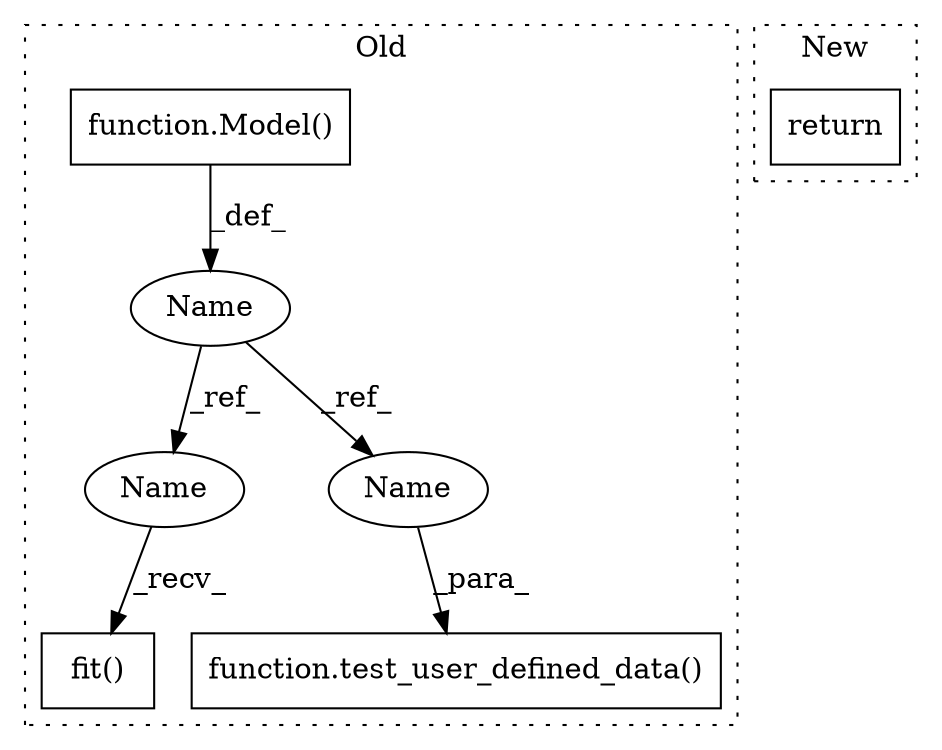 digraph G {
subgraph cluster0 {
1 [label="fit()" a="75" s="766" l="11" shape="box"];
3 [label="function.Model()" a="75" s="646" l="111" shape="box"];
4 [label="function.test_user_defined_data()" a="75" s="787,815" l="23,1" shape="box"];
5 [label="Name" a="87" s="638" l="5" shape="ellipse"];
6 [label="Name" a="87" s="766" l="5" shape="ellipse"];
7 [label="Name" a="87" s="810" l="5" shape="ellipse"];
label = "Old";
style="dotted";
}
subgraph cluster1 {
2 [label="return" a="93" s="2731" l="6" shape="box"];
label = "New";
style="dotted";
}
3 -> 5 [label="_def_"];
5 -> 6 [label="_ref_"];
5 -> 7 [label="_ref_"];
6 -> 1 [label="_recv_"];
7 -> 4 [label="_para_"];
}